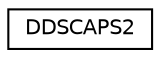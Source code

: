 digraph "Graphical Class Hierarchy"
{
 // LATEX_PDF_SIZE
  edge [fontname="Helvetica",fontsize="10",labelfontname="Helvetica",labelfontsize="10"];
  node [fontname="Helvetica",fontsize="10",shape=record];
  rankdir="LR";
  Node0 [label="DDSCAPS2",height=0.2,width=0.4,color="black", fillcolor="white", style="filled",URL="$struct_d_d_s_c_a_p_s2.html",tooltip=" "];
}

